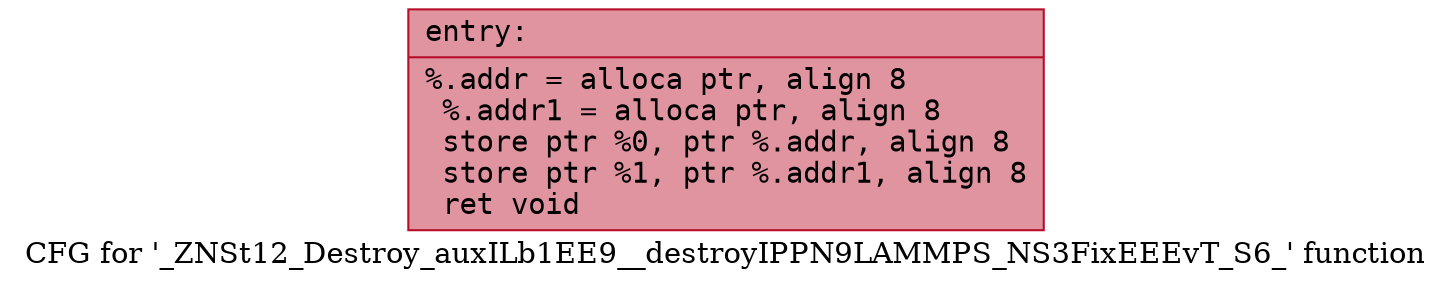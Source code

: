 digraph "CFG for '_ZNSt12_Destroy_auxILb1EE9__destroyIPPN9LAMMPS_NS3FixEEEvT_S6_' function" {
	label="CFG for '_ZNSt12_Destroy_auxILb1EE9__destroyIPPN9LAMMPS_NS3FixEEEvT_S6_' function";

	Node0x556bfed637c0 [shape=record,color="#b70d28ff", style=filled, fillcolor="#b70d2870" fontname="Courier",label="{entry:\l|  %.addr = alloca ptr, align 8\l  %.addr1 = alloca ptr, align 8\l  store ptr %0, ptr %.addr, align 8\l  store ptr %1, ptr %.addr1, align 8\l  ret void\l}"];
}
